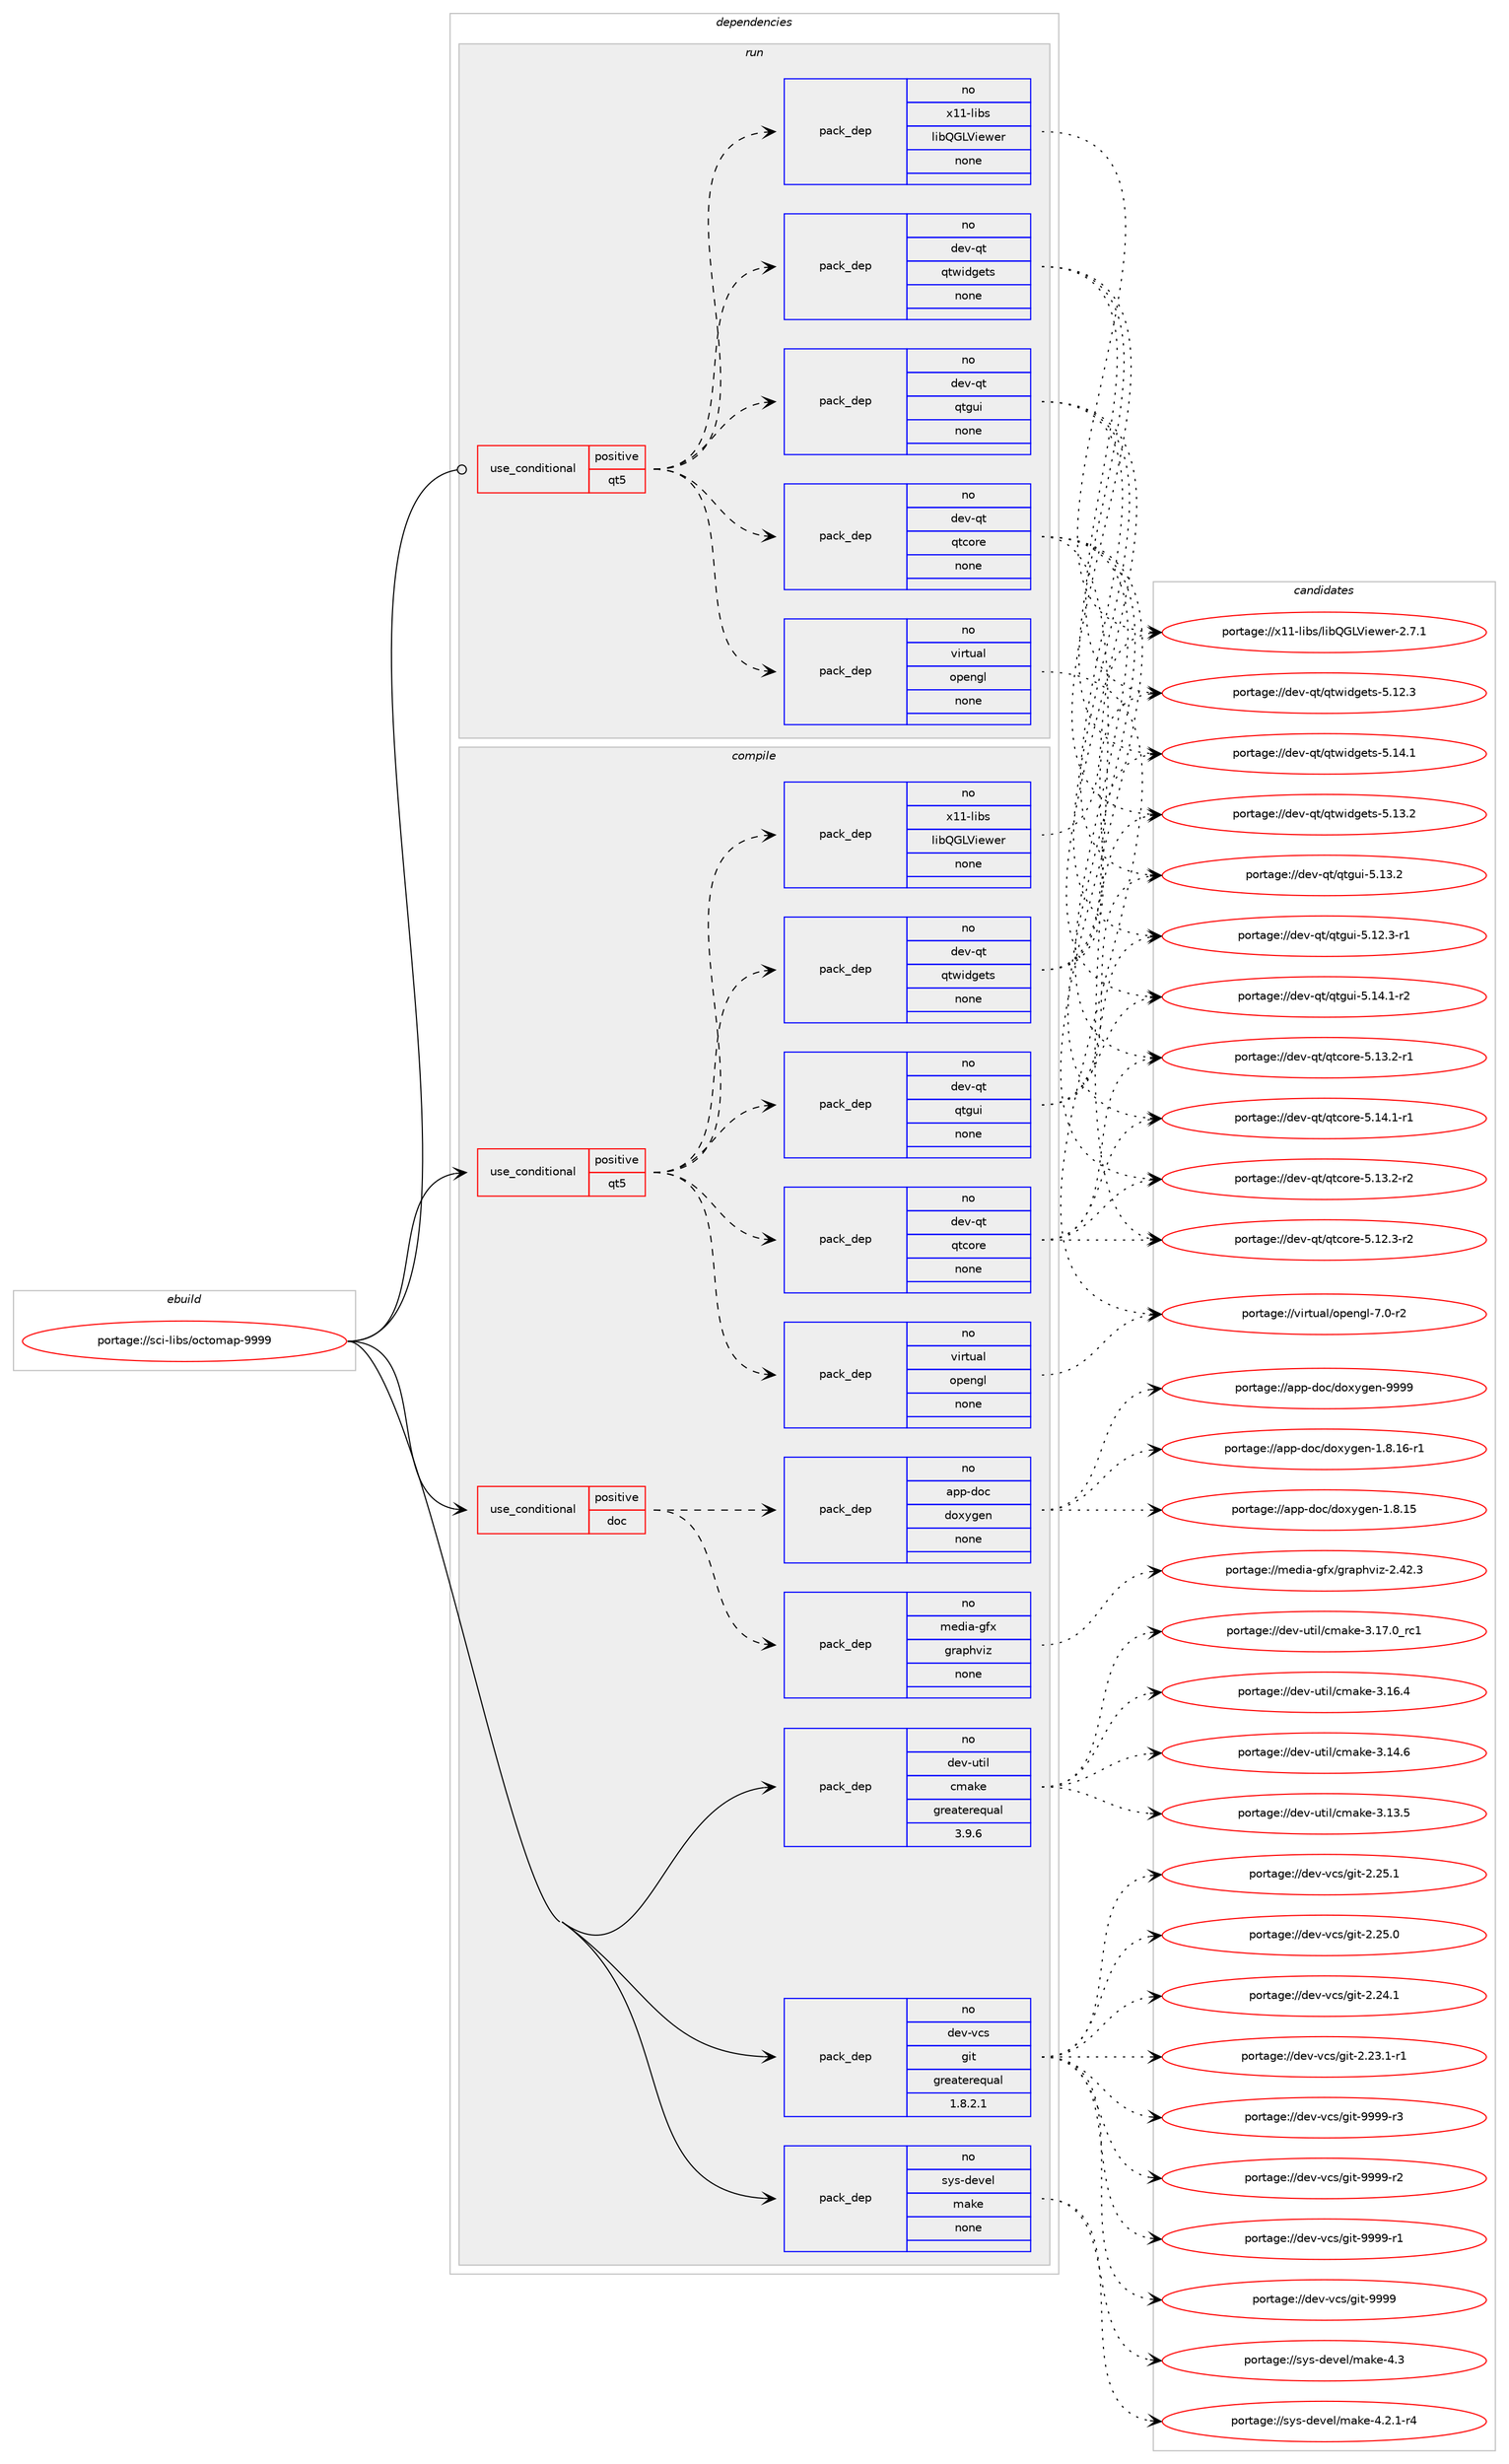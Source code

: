 digraph prolog {

# *************
# Graph options
# *************

newrank=true;
concentrate=true;
compound=true;
graph [rankdir=LR,fontname=Helvetica,fontsize=10,ranksep=1.5];#, ranksep=2.5, nodesep=0.2];
edge  [arrowhead=vee];
node  [fontname=Helvetica,fontsize=10];

# **********
# The ebuild
# **********

subgraph cluster_leftcol {
color=gray;
rank=same;
label=<<i>ebuild</i>>;
id [label="portage://sci-libs/octomap-9999", color=red, width=4, href="../sci-libs/octomap-9999.svg"];
}

# ****************
# The dependencies
# ****************

subgraph cluster_midcol {
color=gray;
label=<<i>dependencies</i>>;
subgraph cluster_compile {
fillcolor="#eeeeee";
style=filled;
label=<<i>compile</i>>;
subgraph cond15697 {
dependency79953 [label=<<TABLE BORDER="0" CELLBORDER="1" CELLSPACING="0" CELLPADDING="4"><TR><TD ROWSPAN="3" CELLPADDING="10">use_conditional</TD></TR><TR><TD>positive</TD></TR><TR><TD>doc</TD></TR></TABLE>>, shape=none, color=red];
subgraph pack62818 {
dependency79954 [label=<<TABLE BORDER="0" CELLBORDER="1" CELLSPACING="0" CELLPADDING="4" WIDTH="220"><TR><TD ROWSPAN="6" CELLPADDING="30">pack_dep</TD></TR><TR><TD WIDTH="110">no</TD></TR><TR><TD>app-doc</TD></TR><TR><TD>doxygen</TD></TR><TR><TD>none</TD></TR><TR><TD></TD></TR></TABLE>>, shape=none, color=blue];
}
dependency79953:e -> dependency79954:w [weight=20,style="dashed",arrowhead="vee"];
subgraph pack62819 {
dependency79955 [label=<<TABLE BORDER="0" CELLBORDER="1" CELLSPACING="0" CELLPADDING="4" WIDTH="220"><TR><TD ROWSPAN="6" CELLPADDING="30">pack_dep</TD></TR><TR><TD WIDTH="110">no</TD></TR><TR><TD>media-gfx</TD></TR><TR><TD>graphviz</TD></TR><TR><TD>none</TD></TR><TR><TD></TD></TR></TABLE>>, shape=none, color=blue];
}
dependency79953:e -> dependency79955:w [weight=20,style="dashed",arrowhead="vee"];
}
id:e -> dependency79953:w [weight=20,style="solid",arrowhead="vee"];
subgraph cond15698 {
dependency79956 [label=<<TABLE BORDER="0" CELLBORDER="1" CELLSPACING="0" CELLPADDING="4"><TR><TD ROWSPAN="3" CELLPADDING="10">use_conditional</TD></TR><TR><TD>positive</TD></TR><TR><TD>qt5</TD></TR></TABLE>>, shape=none, color=red];
subgraph pack62820 {
dependency79957 [label=<<TABLE BORDER="0" CELLBORDER="1" CELLSPACING="0" CELLPADDING="4" WIDTH="220"><TR><TD ROWSPAN="6" CELLPADDING="30">pack_dep</TD></TR><TR><TD WIDTH="110">no</TD></TR><TR><TD>virtual</TD></TR><TR><TD>opengl</TD></TR><TR><TD>none</TD></TR><TR><TD></TD></TR></TABLE>>, shape=none, color=blue];
}
dependency79956:e -> dependency79957:w [weight=20,style="dashed",arrowhead="vee"];
subgraph pack62821 {
dependency79958 [label=<<TABLE BORDER="0" CELLBORDER="1" CELLSPACING="0" CELLPADDING="4" WIDTH="220"><TR><TD ROWSPAN="6" CELLPADDING="30">pack_dep</TD></TR><TR><TD WIDTH="110">no</TD></TR><TR><TD>dev-qt</TD></TR><TR><TD>qtcore</TD></TR><TR><TD>none</TD></TR><TR><TD></TD></TR></TABLE>>, shape=none, color=blue];
}
dependency79956:e -> dependency79958:w [weight=20,style="dashed",arrowhead="vee"];
subgraph pack62822 {
dependency79959 [label=<<TABLE BORDER="0" CELLBORDER="1" CELLSPACING="0" CELLPADDING="4" WIDTH="220"><TR><TD ROWSPAN="6" CELLPADDING="30">pack_dep</TD></TR><TR><TD WIDTH="110">no</TD></TR><TR><TD>dev-qt</TD></TR><TR><TD>qtgui</TD></TR><TR><TD>none</TD></TR><TR><TD></TD></TR></TABLE>>, shape=none, color=blue];
}
dependency79956:e -> dependency79959:w [weight=20,style="dashed",arrowhead="vee"];
subgraph pack62823 {
dependency79960 [label=<<TABLE BORDER="0" CELLBORDER="1" CELLSPACING="0" CELLPADDING="4" WIDTH="220"><TR><TD ROWSPAN="6" CELLPADDING="30">pack_dep</TD></TR><TR><TD WIDTH="110">no</TD></TR><TR><TD>dev-qt</TD></TR><TR><TD>qtwidgets</TD></TR><TR><TD>none</TD></TR><TR><TD></TD></TR></TABLE>>, shape=none, color=blue];
}
dependency79956:e -> dependency79960:w [weight=20,style="dashed",arrowhead="vee"];
subgraph pack62824 {
dependency79961 [label=<<TABLE BORDER="0" CELLBORDER="1" CELLSPACING="0" CELLPADDING="4" WIDTH="220"><TR><TD ROWSPAN="6" CELLPADDING="30">pack_dep</TD></TR><TR><TD WIDTH="110">no</TD></TR><TR><TD>x11-libs</TD></TR><TR><TD>libQGLViewer</TD></TR><TR><TD>none</TD></TR><TR><TD></TD></TR></TABLE>>, shape=none, color=blue];
}
dependency79956:e -> dependency79961:w [weight=20,style="dashed",arrowhead="vee"];
}
id:e -> dependency79956:w [weight=20,style="solid",arrowhead="vee"];
subgraph pack62825 {
dependency79962 [label=<<TABLE BORDER="0" CELLBORDER="1" CELLSPACING="0" CELLPADDING="4" WIDTH="220"><TR><TD ROWSPAN="6" CELLPADDING="30">pack_dep</TD></TR><TR><TD WIDTH="110">no</TD></TR><TR><TD>dev-util</TD></TR><TR><TD>cmake</TD></TR><TR><TD>greaterequal</TD></TR><TR><TD>3.9.6</TD></TR></TABLE>>, shape=none, color=blue];
}
id:e -> dependency79962:w [weight=20,style="solid",arrowhead="vee"];
subgraph pack62826 {
dependency79963 [label=<<TABLE BORDER="0" CELLBORDER="1" CELLSPACING="0" CELLPADDING="4" WIDTH="220"><TR><TD ROWSPAN="6" CELLPADDING="30">pack_dep</TD></TR><TR><TD WIDTH="110">no</TD></TR><TR><TD>dev-vcs</TD></TR><TR><TD>git</TD></TR><TR><TD>greaterequal</TD></TR><TR><TD>1.8.2.1</TD></TR></TABLE>>, shape=none, color=blue];
}
id:e -> dependency79963:w [weight=20,style="solid",arrowhead="vee"];
subgraph pack62827 {
dependency79964 [label=<<TABLE BORDER="0" CELLBORDER="1" CELLSPACING="0" CELLPADDING="4" WIDTH="220"><TR><TD ROWSPAN="6" CELLPADDING="30">pack_dep</TD></TR><TR><TD WIDTH="110">no</TD></TR><TR><TD>sys-devel</TD></TR><TR><TD>make</TD></TR><TR><TD>none</TD></TR><TR><TD></TD></TR></TABLE>>, shape=none, color=blue];
}
id:e -> dependency79964:w [weight=20,style="solid",arrowhead="vee"];
}
subgraph cluster_compileandrun {
fillcolor="#eeeeee";
style=filled;
label=<<i>compile and run</i>>;
}
subgraph cluster_run {
fillcolor="#eeeeee";
style=filled;
label=<<i>run</i>>;
subgraph cond15699 {
dependency79965 [label=<<TABLE BORDER="0" CELLBORDER="1" CELLSPACING="0" CELLPADDING="4"><TR><TD ROWSPAN="3" CELLPADDING="10">use_conditional</TD></TR><TR><TD>positive</TD></TR><TR><TD>qt5</TD></TR></TABLE>>, shape=none, color=red];
subgraph pack62828 {
dependency79966 [label=<<TABLE BORDER="0" CELLBORDER="1" CELLSPACING="0" CELLPADDING="4" WIDTH="220"><TR><TD ROWSPAN="6" CELLPADDING="30">pack_dep</TD></TR><TR><TD WIDTH="110">no</TD></TR><TR><TD>virtual</TD></TR><TR><TD>opengl</TD></TR><TR><TD>none</TD></TR><TR><TD></TD></TR></TABLE>>, shape=none, color=blue];
}
dependency79965:e -> dependency79966:w [weight=20,style="dashed",arrowhead="vee"];
subgraph pack62829 {
dependency79967 [label=<<TABLE BORDER="0" CELLBORDER="1" CELLSPACING="0" CELLPADDING="4" WIDTH="220"><TR><TD ROWSPAN="6" CELLPADDING="30">pack_dep</TD></TR><TR><TD WIDTH="110">no</TD></TR><TR><TD>dev-qt</TD></TR><TR><TD>qtcore</TD></TR><TR><TD>none</TD></TR><TR><TD></TD></TR></TABLE>>, shape=none, color=blue];
}
dependency79965:e -> dependency79967:w [weight=20,style="dashed",arrowhead="vee"];
subgraph pack62830 {
dependency79968 [label=<<TABLE BORDER="0" CELLBORDER="1" CELLSPACING="0" CELLPADDING="4" WIDTH="220"><TR><TD ROWSPAN="6" CELLPADDING="30">pack_dep</TD></TR><TR><TD WIDTH="110">no</TD></TR><TR><TD>dev-qt</TD></TR><TR><TD>qtgui</TD></TR><TR><TD>none</TD></TR><TR><TD></TD></TR></TABLE>>, shape=none, color=blue];
}
dependency79965:e -> dependency79968:w [weight=20,style="dashed",arrowhead="vee"];
subgraph pack62831 {
dependency79969 [label=<<TABLE BORDER="0" CELLBORDER="1" CELLSPACING="0" CELLPADDING="4" WIDTH="220"><TR><TD ROWSPAN="6" CELLPADDING="30">pack_dep</TD></TR><TR><TD WIDTH="110">no</TD></TR><TR><TD>dev-qt</TD></TR><TR><TD>qtwidgets</TD></TR><TR><TD>none</TD></TR><TR><TD></TD></TR></TABLE>>, shape=none, color=blue];
}
dependency79965:e -> dependency79969:w [weight=20,style="dashed",arrowhead="vee"];
subgraph pack62832 {
dependency79970 [label=<<TABLE BORDER="0" CELLBORDER="1" CELLSPACING="0" CELLPADDING="4" WIDTH="220"><TR><TD ROWSPAN="6" CELLPADDING="30">pack_dep</TD></TR><TR><TD WIDTH="110">no</TD></TR><TR><TD>x11-libs</TD></TR><TR><TD>libQGLViewer</TD></TR><TR><TD>none</TD></TR><TR><TD></TD></TR></TABLE>>, shape=none, color=blue];
}
dependency79965:e -> dependency79970:w [weight=20,style="dashed",arrowhead="vee"];
}
id:e -> dependency79965:w [weight=20,style="solid",arrowhead="odot"];
}
}

# **************
# The candidates
# **************

subgraph cluster_choices {
rank=same;
color=gray;
label=<<i>candidates</i>>;

subgraph choice62818 {
color=black;
nodesep=1;
choice971121124510011199471001111201211031011104557575757 [label="portage://app-doc/doxygen-9999", color=red, width=4,href="../app-doc/doxygen-9999.svg"];
choice97112112451001119947100111120121103101110454946564649544511449 [label="portage://app-doc/doxygen-1.8.16-r1", color=red, width=4,href="../app-doc/doxygen-1.8.16-r1.svg"];
choice9711211245100111994710011112012110310111045494656464953 [label="portage://app-doc/doxygen-1.8.15", color=red, width=4,href="../app-doc/doxygen-1.8.15.svg"];
dependency79954:e -> choice971121124510011199471001111201211031011104557575757:w [style=dotted,weight="100"];
dependency79954:e -> choice97112112451001119947100111120121103101110454946564649544511449:w [style=dotted,weight="100"];
dependency79954:e -> choice9711211245100111994710011112012110310111045494656464953:w [style=dotted,weight="100"];
}
subgraph choice62819 {
color=black;
nodesep=1;
choice1091011001059745103102120471031149711210411810512245504652504651 [label="portage://media-gfx/graphviz-2.42.3", color=red, width=4,href="../media-gfx/graphviz-2.42.3.svg"];
dependency79955:e -> choice1091011001059745103102120471031149711210411810512245504652504651:w [style=dotted,weight="100"];
}
subgraph choice62820 {
color=black;
nodesep=1;
choice1181051141161179710847111112101110103108455546484511450 [label="portage://virtual/opengl-7.0-r2", color=red, width=4,href="../virtual/opengl-7.0-r2.svg"];
dependency79957:e -> choice1181051141161179710847111112101110103108455546484511450:w [style=dotted,weight="100"];
}
subgraph choice62821 {
color=black;
nodesep=1;
choice100101118451131164711311699111114101455346495246494511449 [label="portage://dev-qt/qtcore-5.14.1-r1", color=red, width=4,href="../dev-qt/qtcore-5.14.1-r1.svg"];
choice100101118451131164711311699111114101455346495146504511450 [label="portage://dev-qt/qtcore-5.13.2-r2", color=red, width=4,href="../dev-qt/qtcore-5.13.2-r2.svg"];
choice100101118451131164711311699111114101455346495146504511449 [label="portage://dev-qt/qtcore-5.13.2-r1", color=red, width=4,href="../dev-qt/qtcore-5.13.2-r1.svg"];
choice100101118451131164711311699111114101455346495046514511450 [label="portage://dev-qt/qtcore-5.12.3-r2", color=red, width=4,href="../dev-qt/qtcore-5.12.3-r2.svg"];
dependency79958:e -> choice100101118451131164711311699111114101455346495246494511449:w [style=dotted,weight="100"];
dependency79958:e -> choice100101118451131164711311699111114101455346495146504511450:w [style=dotted,weight="100"];
dependency79958:e -> choice100101118451131164711311699111114101455346495146504511449:w [style=dotted,weight="100"];
dependency79958:e -> choice100101118451131164711311699111114101455346495046514511450:w [style=dotted,weight="100"];
}
subgraph choice62822 {
color=black;
nodesep=1;
choice1001011184511311647113116103117105455346495246494511450 [label="portage://dev-qt/qtgui-5.14.1-r2", color=red, width=4,href="../dev-qt/qtgui-5.14.1-r2.svg"];
choice100101118451131164711311610311710545534649514650 [label="portage://dev-qt/qtgui-5.13.2", color=red, width=4,href="../dev-qt/qtgui-5.13.2.svg"];
choice1001011184511311647113116103117105455346495046514511449 [label="portage://dev-qt/qtgui-5.12.3-r1", color=red, width=4,href="../dev-qt/qtgui-5.12.3-r1.svg"];
dependency79959:e -> choice1001011184511311647113116103117105455346495246494511450:w [style=dotted,weight="100"];
dependency79959:e -> choice100101118451131164711311610311710545534649514650:w [style=dotted,weight="100"];
dependency79959:e -> choice1001011184511311647113116103117105455346495046514511449:w [style=dotted,weight="100"];
}
subgraph choice62823 {
color=black;
nodesep=1;
choice100101118451131164711311611910510010310111611545534649524649 [label="portage://dev-qt/qtwidgets-5.14.1", color=red, width=4,href="../dev-qt/qtwidgets-5.14.1.svg"];
choice100101118451131164711311611910510010310111611545534649514650 [label="portage://dev-qt/qtwidgets-5.13.2", color=red, width=4,href="../dev-qt/qtwidgets-5.13.2.svg"];
choice100101118451131164711311611910510010310111611545534649504651 [label="portage://dev-qt/qtwidgets-5.12.3", color=red, width=4,href="../dev-qt/qtwidgets-5.12.3.svg"];
dependency79960:e -> choice100101118451131164711311611910510010310111611545534649524649:w [style=dotted,weight="100"];
dependency79960:e -> choice100101118451131164711311611910510010310111611545534649514650:w [style=dotted,weight="100"];
dependency79960:e -> choice100101118451131164711311611910510010310111611545534649504651:w [style=dotted,weight="100"];
}
subgraph choice62824 {
color=black;
nodesep=1;
choice12049494510810598115471081059881717686105101119101114455046554649 [label="portage://x11-libs/libQGLViewer-2.7.1", color=red, width=4,href="../x11-libs/libQGLViewer-2.7.1.svg"];
dependency79961:e -> choice12049494510810598115471081059881717686105101119101114455046554649:w [style=dotted,weight="100"];
}
subgraph choice62825 {
color=black;
nodesep=1;
choice1001011184511711610510847991099710710145514649554648951149949 [label="portage://dev-util/cmake-3.17.0_rc1", color=red, width=4,href="../dev-util/cmake-3.17.0_rc1.svg"];
choice1001011184511711610510847991099710710145514649544652 [label="portage://dev-util/cmake-3.16.4", color=red, width=4,href="../dev-util/cmake-3.16.4.svg"];
choice1001011184511711610510847991099710710145514649524654 [label="portage://dev-util/cmake-3.14.6", color=red, width=4,href="../dev-util/cmake-3.14.6.svg"];
choice1001011184511711610510847991099710710145514649514653 [label="portage://dev-util/cmake-3.13.5", color=red, width=4,href="../dev-util/cmake-3.13.5.svg"];
dependency79962:e -> choice1001011184511711610510847991099710710145514649554648951149949:w [style=dotted,weight="100"];
dependency79962:e -> choice1001011184511711610510847991099710710145514649544652:w [style=dotted,weight="100"];
dependency79962:e -> choice1001011184511711610510847991099710710145514649524654:w [style=dotted,weight="100"];
dependency79962:e -> choice1001011184511711610510847991099710710145514649514653:w [style=dotted,weight="100"];
}
subgraph choice62826 {
color=black;
nodesep=1;
choice10010111845118991154710310511645575757574511451 [label="portage://dev-vcs/git-9999-r3", color=red, width=4,href="../dev-vcs/git-9999-r3.svg"];
choice10010111845118991154710310511645575757574511450 [label="portage://dev-vcs/git-9999-r2", color=red, width=4,href="../dev-vcs/git-9999-r2.svg"];
choice10010111845118991154710310511645575757574511449 [label="portage://dev-vcs/git-9999-r1", color=red, width=4,href="../dev-vcs/git-9999-r1.svg"];
choice1001011184511899115471031051164557575757 [label="portage://dev-vcs/git-9999", color=red, width=4,href="../dev-vcs/git-9999.svg"];
choice10010111845118991154710310511645504650534649 [label="portage://dev-vcs/git-2.25.1", color=red, width=4,href="../dev-vcs/git-2.25.1.svg"];
choice10010111845118991154710310511645504650534648 [label="portage://dev-vcs/git-2.25.0", color=red, width=4,href="../dev-vcs/git-2.25.0.svg"];
choice10010111845118991154710310511645504650524649 [label="portage://dev-vcs/git-2.24.1", color=red, width=4,href="../dev-vcs/git-2.24.1.svg"];
choice100101118451189911547103105116455046505146494511449 [label="portage://dev-vcs/git-2.23.1-r1", color=red, width=4,href="../dev-vcs/git-2.23.1-r1.svg"];
dependency79963:e -> choice10010111845118991154710310511645575757574511451:w [style=dotted,weight="100"];
dependency79963:e -> choice10010111845118991154710310511645575757574511450:w [style=dotted,weight="100"];
dependency79963:e -> choice10010111845118991154710310511645575757574511449:w [style=dotted,weight="100"];
dependency79963:e -> choice1001011184511899115471031051164557575757:w [style=dotted,weight="100"];
dependency79963:e -> choice10010111845118991154710310511645504650534649:w [style=dotted,weight="100"];
dependency79963:e -> choice10010111845118991154710310511645504650534648:w [style=dotted,weight="100"];
dependency79963:e -> choice10010111845118991154710310511645504650524649:w [style=dotted,weight="100"];
dependency79963:e -> choice100101118451189911547103105116455046505146494511449:w [style=dotted,weight="100"];
}
subgraph choice62827 {
color=black;
nodesep=1;
choice11512111545100101118101108471099710710145524651 [label="portage://sys-devel/make-4.3", color=red, width=4,href="../sys-devel/make-4.3.svg"];
choice1151211154510010111810110847109971071014552465046494511452 [label="portage://sys-devel/make-4.2.1-r4", color=red, width=4,href="../sys-devel/make-4.2.1-r4.svg"];
dependency79964:e -> choice11512111545100101118101108471099710710145524651:w [style=dotted,weight="100"];
dependency79964:e -> choice1151211154510010111810110847109971071014552465046494511452:w [style=dotted,weight="100"];
}
subgraph choice62828 {
color=black;
nodesep=1;
choice1181051141161179710847111112101110103108455546484511450 [label="portage://virtual/opengl-7.0-r2", color=red, width=4,href="../virtual/opengl-7.0-r2.svg"];
dependency79966:e -> choice1181051141161179710847111112101110103108455546484511450:w [style=dotted,weight="100"];
}
subgraph choice62829 {
color=black;
nodesep=1;
choice100101118451131164711311699111114101455346495246494511449 [label="portage://dev-qt/qtcore-5.14.1-r1", color=red, width=4,href="../dev-qt/qtcore-5.14.1-r1.svg"];
choice100101118451131164711311699111114101455346495146504511450 [label="portage://dev-qt/qtcore-5.13.2-r2", color=red, width=4,href="../dev-qt/qtcore-5.13.2-r2.svg"];
choice100101118451131164711311699111114101455346495146504511449 [label="portage://dev-qt/qtcore-5.13.2-r1", color=red, width=4,href="../dev-qt/qtcore-5.13.2-r1.svg"];
choice100101118451131164711311699111114101455346495046514511450 [label="portage://dev-qt/qtcore-5.12.3-r2", color=red, width=4,href="../dev-qt/qtcore-5.12.3-r2.svg"];
dependency79967:e -> choice100101118451131164711311699111114101455346495246494511449:w [style=dotted,weight="100"];
dependency79967:e -> choice100101118451131164711311699111114101455346495146504511450:w [style=dotted,weight="100"];
dependency79967:e -> choice100101118451131164711311699111114101455346495146504511449:w [style=dotted,weight="100"];
dependency79967:e -> choice100101118451131164711311699111114101455346495046514511450:w [style=dotted,weight="100"];
}
subgraph choice62830 {
color=black;
nodesep=1;
choice1001011184511311647113116103117105455346495246494511450 [label="portage://dev-qt/qtgui-5.14.1-r2", color=red, width=4,href="../dev-qt/qtgui-5.14.1-r2.svg"];
choice100101118451131164711311610311710545534649514650 [label="portage://dev-qt/qtgui-5.13.2", color=red, width=4,href="../dev-qt/qtgui-5.13.2.svg"];
choice1001011184511311647113116103117105455346495046514511449 [label="portage://dev-qt/qtgui-5.12.3-r1", color=red, width=4,href="../dev-qt/qtgui-5.12.3-r1.svg"];
dependency79968:e -> choice1001011184511311647113116103117105455346495246494511450:w [style=dotted,weight="100"];
dependency79968:e -> choice100101118451131164711311610311710545534649514650:w [style=dotted,weight="100"];
dependency79968:e -> choice1001011184511311647113116103117105455346495046514511449:w [style=dotted,weight="100"];
}
subgraph choice62831 {
color=black;
nodesep=1;
choice100101118451131164711311611910510010310111611545534649524649 [label="portage://dev-qt/qtwidgets-5.14.1", color=red, width=4,href="../dev-qt/qtwidgets-5.14.1.svg"];
choice100101118451131164711311611910510010310111611545534649514650 [label="portage://dev-qt/qtwidgets-5.13.2", color=red, width=4,href="../dev-qt/qtwidgets-5.13.2.svg"];
choice100101118451131164711311611910510010310111611545534649504651 [label="portage://dev-qt/qtwidgets-5.12.3", color=red, width=4,href="../dev-qt/qtwidgets-5.12.3.svg"];
dependency79969:e -> choice100101118451131164711311611910510010310111611545534649524649:w [style=dotted,weight="100"];
dependency79969:e -> choice100101118451131164711311611910510010310111611545534649514650:w [style=dotted,weight="100"];
dependency79969:e -> choice100101118451131164711311611910510010310111611545534649504651:w [style=dotted,weight="100"];
}
subgraph choice62832 {
color=black;
nodesep=1;
choice12049494510810598115471081059881717686105101119101114455046554649 [label="portage://x11-libs/libQGLViewer-2.7.1", color=red, width=4,href="../x11-libs/libQGLViewer-2.7.1.svg"];
dependency79970:e -> choice12049494510810598115471081059881717686105101119101114455046554649:w [style=dotted,weight="100"];
}
}

}
